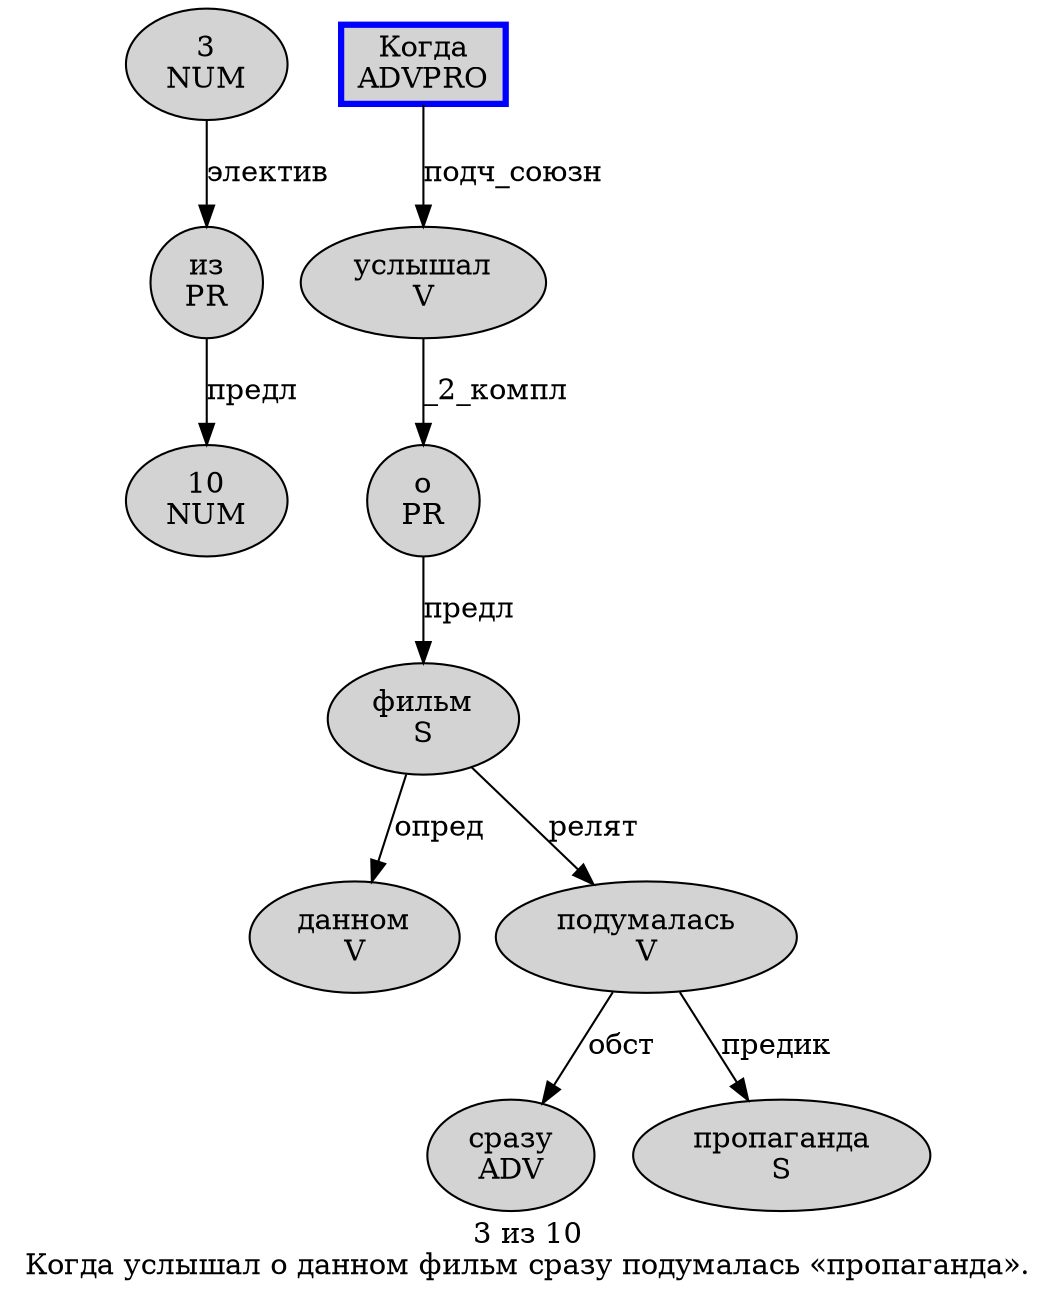 digraph SENTENCE_2447 {
	graph [label="3 из 10
Когда услышал о данном фильм сразу подумалась «пропаганда»."]
	node [style=filled]
		0 [label="3
NUM" color="" fillcolor=lightgray penwidth=1 shape=ellipse]
		1 [label="из
PR" color="" fillcolor=lightgray penwidth=1 shape=ellipse]
		2 [label="10
NUM" color="" fillcolor=lightgray penwidth=1 shape=ellipse]
		3 [label="Когда
ADVPRO" color=blue fillcolor=lightgray penwidth=3 shape=box]
		4 [label="услышал
V" color="" fillcolor=lightgray penwidth=1 shape=ellipse]
		5 [label="о
PR" color="" fillcolor=lightgray penwidth=1 shape=ellipse]
		6 [label="данном
V" color="" fillcolor=lightgray penwidth=1 shape=ellipse]
		7 [label="фильм
S" color="" fillcolor=lightgray penwidth=1 shape=ellipse]
		8 [label="сразу
ADV" color="" fillcolor=lightgray penwidth=1 shape=ellipse]
		9 [label="подумалась
V" color="" fillcolor=lightgray penwidth=1 shape=ellipse]
		11 [label="пропаганда
S" color="" fillcolor=lightgray penwidth=1 shape=ellipse]
			9 -> 8 [label="обст"]
			9 -> 11 [label="предик"]
			5 -> 7 [label="предл"]
			0 -> 1 [label="электив"]
			3 -> 4 [label="подч_союзн"]
			1 -> 2 [label="предл"]
			4 -> 5 [label="_2_компл"]
			7 -> 6 [label="опред"]
			7 -> 9 [label="релят"]
}